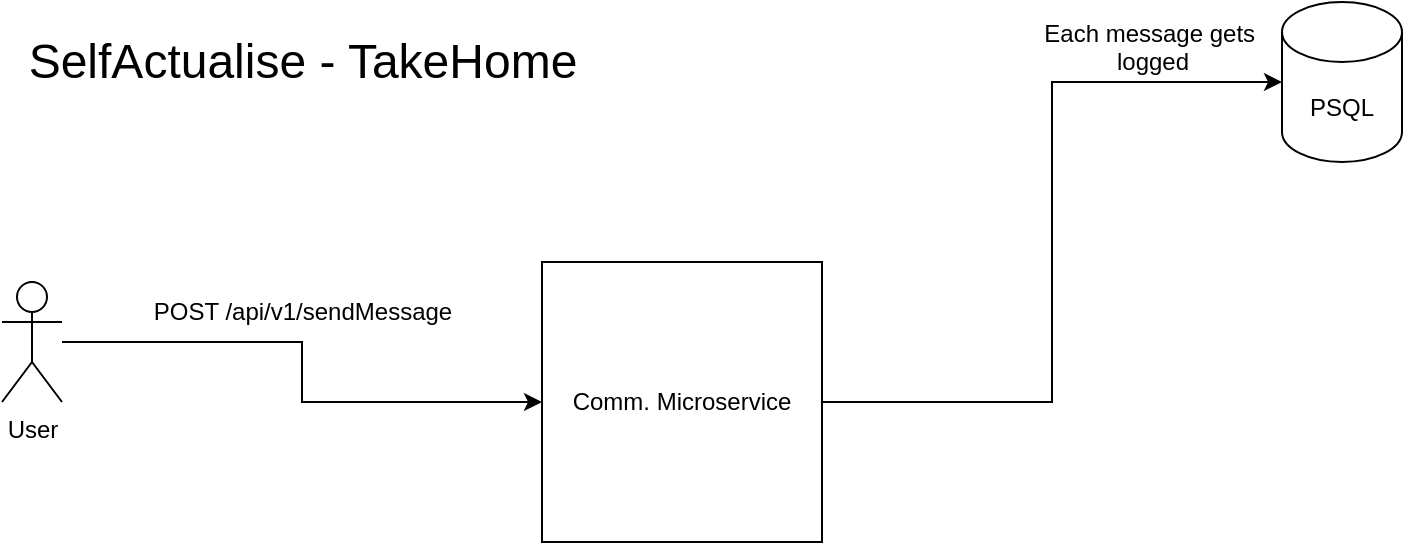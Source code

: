 <mxfile version="24.8.4">
  <diagram name="Page-1" id="_wf5MMj-bSi-hJAetCjL">
    <mxGraphModel dx="2074" dy="1179" grid="1" gridSize="10" guides="1" tooltips="1" connect="1" arrows="1" fold="1" page="1" pageScale="1" pageWidth="827" pageHeight="1169" math="0" shadow="0">
      <root>
        <mxCell id="0" />
        <mxCell id="1" parent="0" />
        <mxCell id="_SkEKdKEnOgEr_pKtQZT-1" value="&lt;font style=&quot;font-size: 24px;&quot;&gt;SelfActualise - TakeHome&lt;/font&gt;" style="text;html=1;align=center;verticalAlign=middle;resizable=0;points=[];autosize=1;strokeColor=none;fillColor=none;" vertex="1" parent="1">
          <mxGeometry x="40" y="50" width="300" height="40" as="geometry" />
        </mxCell>
        <mxCell id="_SkEKdKEnOgEr_pKtQZT-6" style="edgeStyle=orthogonalEdgeStyle;rounded=0;orthogonalLoop=1;jettySize=auto;html=1;entryX=0;entryY=0.5;entryDx=0;entryDy=0;" edge="1" parent="1" source="_SkEKdKEnOgEr_pKtQZT-2" target="_SkEKdKEnOgEr_pKtQZT-5">
          <mxGeometry relative="1" as="geometry" />
        </mxCell>
        <mxCell id="_SkEKdKEnOgEr_pKtQZT-2" value="User" style="shape=umlActor;verticalLabelPosition=bottom;verticalAlign=top;html=1;outlineConnect=0;" vertex="1" parent="1">
          <mxGeometry x="40" y="180" width="30" height="60" as="geometry" />
        </mxCell>
        <mxCell id="_SkEKdKEnOgEr_pKtQZT-5" value="Comm. Microservice" style="whiteSpace=wrap;html=1;aspect=fixed;" vertex="1" parent="1">
          <mxGeometry x="310" y="170" width="140" height="140" as="geometry" />
        </mxCell>
        <mxCell id="_SkEKdKEnOgEr_pKtQZT-7" value="POST /api/v1/sendMessage" style="text;html=1;align=center;verticalAlign=middle;resizable=0;points=[];autosize=1;strokeColor=none;fillColor=none;" vertex="1" parent="1">
          <mxGeometry x="105" y="180" width="170" height="30" as="geometry" />
        </mxCell>
        <mxCell id="_SkEKdKEnOgEr_pKtQZT-8" value="PSQL" style="shape=cylinder3;whiteSpace=wrap;html=1;boundedLbl=1;backgroundOutline=1;size=15;" vertex="1" parent="1">
          <mxGeometry x="680" y="40" width="60" height="80" as="geometry" />
        </mxCell>
        <mxCell id="_SkEKdKEnOgEr_pKtQZT-9" style="edgeStyle=orthogonalEdgeStyle;rounded=0;orthogonalLoop=1;jettySize=auto;html=1;entryX=0;entryY=0.5;entryDx=0;entryDy=0;entryPerimeter=0;" edge="1" parent="1" source="_SkEKdKEnOgEr_pKtQZT-5" target="_SkEKdKEnOgEr_pKtQZT-8">
          <mxGeometry relative="1" as="geometry" />
        </mxCell>
        <mxCell id="_SkEKdKEnOgEr_pKtQZT-10" value="Each message gets&amp;nbsp;&lt;div&gt;logged&lt;/div&gt;&lt;div&gt;&lt;br&gt;&lt;/div&gt;" style="text;html=1;align=center;verticalAlign=middle;resizable=0;points=[];autosize=1;strokeColor=none;fillColor=none;" vertex="1" parent="1">
          <mxGeometry x="550" y="40" width="130" height="60" as="geometry" />
        </mxCell>
      </root>
    </mxGraphModel>
  </diagram>
</mxfile>
